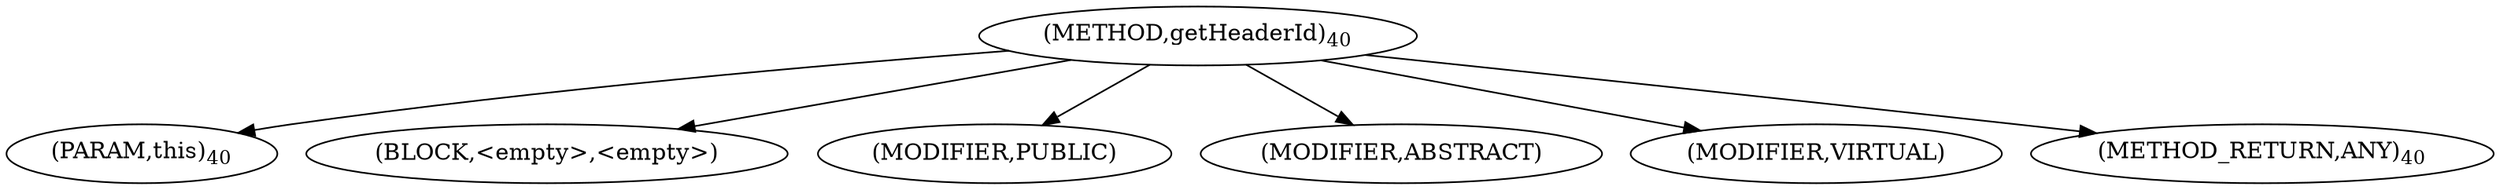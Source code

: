 digraph "getHeaderId" {  
"11" [label = <(METHOD,getHeaderId)<SUB>40</SUB>> ]
"12" [label = <(PARAM,this)<SUB>40</SUB>> ]
"13" [label = <(BLOCK,&lt;empty&gt;,&lt;empty&gt;)> ]
"14" [label = <(MODIFIER,PUBLIC)> ]
"15" [label = <(MODIFIER,ABSTRACT)> ]
"16" [label = <(MODIFIER,VIRTUAL)> ]
"17" [label = <(METHOD_RETURN,ANY)<SUB>40</SUB>> ]
  "11" -> "12" 
  "11" -> "13" 
  "11" -> "14" 
  "11" -> "15" 
  "11" -> "16" 
  "11" -> "17" 
}
